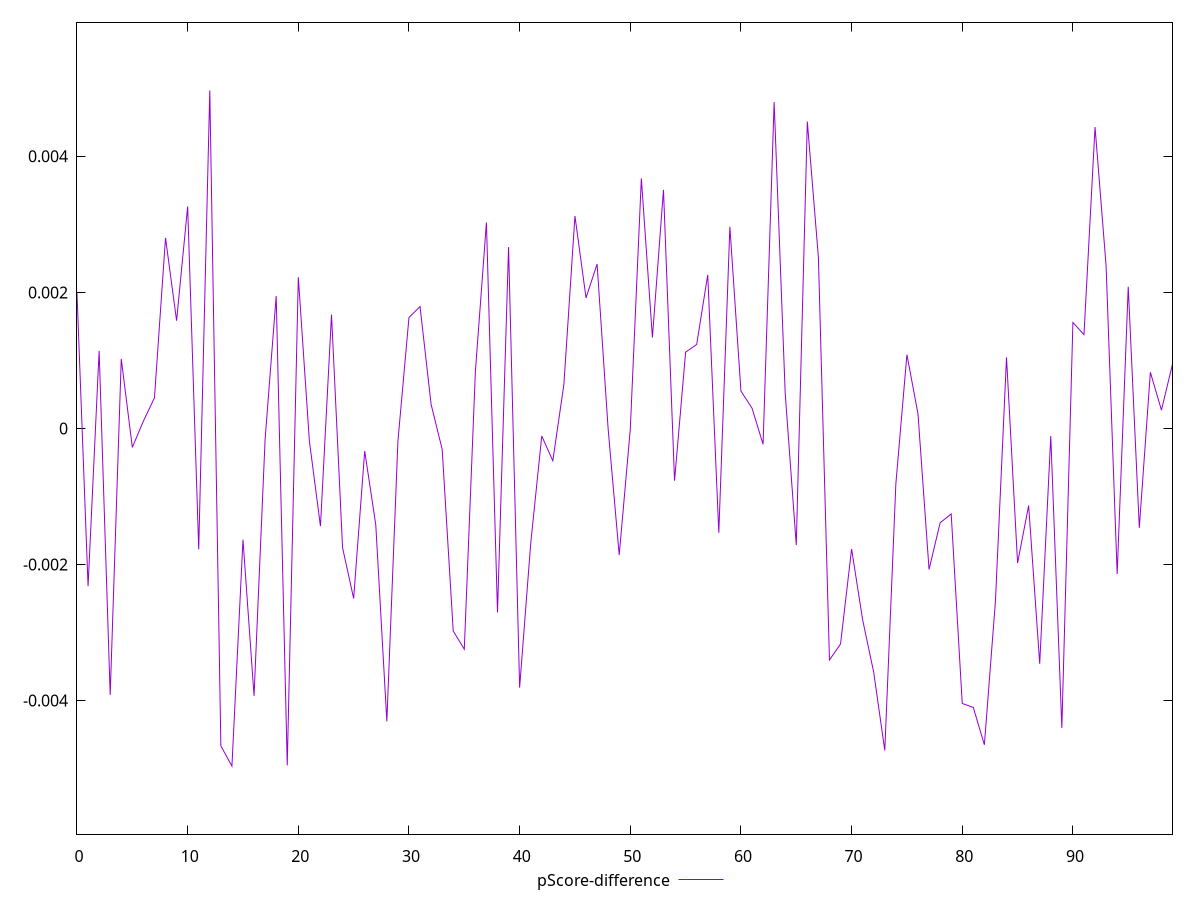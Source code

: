 reset

$pScoreDifference <<EOF
0 0.0019872317109445037
1 -0.002318081411748718
2 0.0011419774473255817
3 -0.003916193333698859
4 0.001023631427369831
5 -0.00027760723695680056
6 0.00010881657185596305
7 0.0004510630937518689
8 0.0028010910825406743
9 0.0015842476253085103
10 0.0032632951528671628
11 -0.001775079795611978
12 0.00497062253424857
13 -0.004665737487520971
14 -0.004962676233534857
15 -0.001635082877004146
16 -0.003929607561665049
17 -0.0001541803920672158
18 0.001947215218641385
19 -0.004952462590221751
20 0.0022230336005519824
21 -0.0001841958083750317
22 -0.001435683284511713
23 0.0016736035727856757
24 -0.0017528177900860697
25 -0.0024984654496990055
26 -0.00033202629731651084
27 -0.0014144237290107942
28 -0.004305657698329579
29 -0.00018776308733192693
30 0.0016308172896040696
31 0.0017918407745033393
32 0.00035508637491776796
33 -0.00030622653069534156
34 -0.0029767567320411192
35 -0.0032446890034353304
36 0.0008321480075527687
37 0.003028117860922941
38 -0.0027038713750966448
39 0.0026662975242371934
40 -0.003808585556817512
41 -0.0016930422511087784
42 -0.00011022701948226743
43 -0.0004746949410662782
44 0.0006466969559059121
45 0.0031234723118838126
46 0.0019198390213581717
47 0.00241693865470205
48 -0.000009289856891081527
49 -0.0018599306658916293
50 -0.000012448925519326082
51 0.003676014296324359
52 0.001336621377746705
53 0.00350838429882927
54 -0.000767683362129068
55 0.0011216082152796236
56 0.0012349045969264338
57 0.00225835475678271
58 -0.001532890518337826
59 0.002964881240188455
60 0.0005502867614136653
61 0.0002990820953024942
62 -0.00023193815112665384
63 0.004797309688126639
64 0.0005177538463581044
65 -0.0017128988837523673
66 0.004510897649655732
67 0.00251671081030147
68 -0.003402702920267342
69 -0.0031684871100163825
70 -0.0017712630246505823
71 -0.002814402852943987
72 -0.0035848944552793194
73 -0.004732652295967088
74 -0.0008145985637081354
75 0.0010858225636083407
76 0.0002144047634201618
77 -0.002072089010492939
78 -0.0013864387525035493
79 -0.001255582519301579
80 -0.004042365820977056
81 -0.004100792336885206
82 -0.004649751125127222
83 -0.0025363786384084985
84 0.0010452145811584712
85 -0.0019779729967324133
86 -0.0011327566465236805
87 -0.003458415438846507
88 -0.00011137049676637756
89 -0.004400436541793118
90 0.001558599461488841
91 0.0013794976813435444
92 0.004430649638439199
93 0.0023890550872810445
94 -0.002138698016181495
95 0.002082962634756491
96 -0.001460856776506203
97 0.0008268454060689212
98 0.0002702338027106288
99 0.0009457108035831885
EOF

set key outside below
set xrange [0:99]
set yrange [-0.005962676233534857:0.00597062253424857]
set trange [-0.005962676233534857:0.00597062253424857]
set terminal svg size 640, 500 enhanced background rgb 'white'
set output "reprap/first-cpu-idle/samples/pages+cached+noexternal+nomedia+nocss/pScore-difference/values.svg"

plot $pScoreDifference title "pScore-difference" with line

reset
